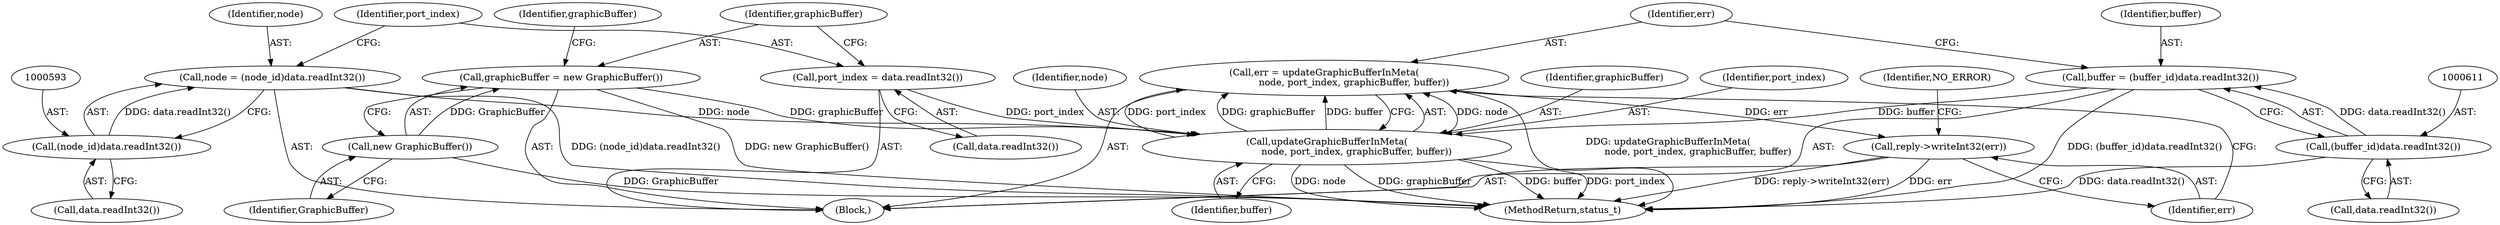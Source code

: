 digraph "0_Android_8d87321b704cb3f88e8cae668937d001fd63d5e3@API" {
"1000614" [label="(Call,err = updateGraphicBufferInMeta(\n                    node, port_index, graphicBuffer, buffer))"];
"1000616" [label="(Call,updateGraphicBufferInMeta(\n                    node, port_index, graphicBuffer, buffer))"];
"1000590" [label="(Call,node = (node_id)data.readInt32())"];
"1000592" [label="(Call,(node_id)data.readInt32())"];
"1000596" [label="(Call,port_index = data.readInt32())"];
"1000600" [label="(Call,graphicBuffer = new GraphicBuffer())"];
"1000602" [label="(Call,new GraphicBuffer())"];
"1000608" [label="(Call,buffer = (buffer_id)data.readInt32())"];
"1000610" [label="(Call,(buffer_id)data.readInt32())"];
"1000621" [label="(Call,reply->writeInt32(err))"];
"1000621" [label="(Call,reply->writeInt32(err))"];
"1000615" [label="(Identifier,err)"];
"1001207" [label="(MethodReturn,status_t)"];
"1000584" [label="(Block,)"];
"1000600" [label="(Call,graphicBuffer = new GraphicBuffer())"];
"1000598" [label="(Call,data.readInt32())"];
"1000602" [label="(Call,new GraphicBuffer())"];
"1000617" [label="(Identifier,node)"];
"1000594" [label="(Call,data.readInt32())"];
"1000591" [label="(Identifier,node)"];
"1000601" [label="(Identifier,graphicBuffer)"];
"1000619" [label="(Identifier,graphicBuffer)"];
"1000597" [label="(Identifier,port_index)"];
"1000612" [label="(Call,data.readInt32())"];
"1000608" [label="(Call,buffer = (buffer_id)data.readInt32())"];
"1000603" [label="(Identifier,GraphicBuffer)"];
"1000622" [label="(Identifier,err)"];
"1000590" [label="(Call,node = (node_id)data.readInt32())"];
"1000606" [label="(Identifier,graphicBuffer)"];
"1000624" [label="(Identifier,NO_ERROR)"];
"1000596" [label="(Call,port_index = data.readInt32())"];
"1000616" [label="(Call,updateGraphicBufferInMeta(\n                    node, port_index, graphicBuffer, buffer))"];
"1000592" [label="(Call,(node_id)data.readInt32())"];
"1000618" [label="(Identifier,port_index)"];
"1000610" [label="(Call,(buffer_id)data.readInt32())"];
"1000609" [label="(Identifier,buffer)"];
"1000614" [label="(Call,err = updateGraphicBufferInMeta(\n                    node, port_index, graphicBuffer, buffer))"];
"1000620" [label="(Identifier,buffer)"];
"1000614" -> "1000584"  [label="AST: "];
"1000614" -> "1000616"  [label="CFG: "];
"1000615" -> "1000614"  [label="AST: "];
"1000616" -> "1000614"  [label="AST: "];
"1000622" -> "1000614"  [label="CFG: "];
"1000614" -> "1001207"  [label="DDG: updateGraphicBufferInMeta(\n                    node, port_index, graphicBuffer, buffer)"];
"1000616" -> "1000614"  [label="DDG: node"];
"1000616" -> "1000614"  [label="DDG: port_index"];
"1000616" -> "1000614"  [label="DDG: graphicBuffer"];
"1000616" -> "1000614"  [label="DDG: buffer"];
"1000614" -> "1000621"  [label="DDG: err"];
"1000616" -> "1000620"  [label="CFG: "];
"1000617" -> "1000616"  [label="AST: "];
"1000618" -> "1000616"  [label="AST: "];
"1000619" -> "1000616"  [label="AST: "];
"1000620" -> "1000616"  [label="AST: "];
"1000616" -> "1001207"  [label="DDG: port_index"];
"1000616" -> "1001207"  [label="DDG: node"];
"1000616" -> "1001207"  [label="DDG: graphicBuffer"];
"1000616" -> "1001207"  [label="DDG: buffer"];
"1000590" -> "1000616"  [label="DDG: node"];
"1000596" -> "1000616"  [label="DDG: port_index"];
"1000600" -> "1000616"  [label="DDG: graphicBuffer"];
"1000608" -> "1000616"  [label="DDG: buffer"];
"1000590" -> "1000584"  [label="AST: "];
"1000590" -> "1000592"  [label="CFG: "];
"1000591" -> "1000590"  [label="AST: "];
"1000592" -> "1000590"  [label="AST: "];
"1000597" -> "1000590"  [label="CFG: "];
"1000590" -> "1001207"  [label="DDG: (node_id)data.readInt32()"];
"1000592" -> "1000590"  [label="DDG: data.readInt32()"];
"1000592" -> "1000594"  [label="CFG: "];
"1000593" -> "1000592"  [label="AST: "];
"1000594" -> "1000592"  [label="AST: "];
"1000596" -> "1000584"  [label="AST: "];
"1000596" -> "1000598"  [label="CFG: "];
"1000597" -> "1000596"  [label="AST: "];
"1000598" -> "1000596"  [label="AST: "];
"1000601" -> "1000596"  [label="CFG: "];
"1000600" -> "1000584"  [label="AST: "];
"1000600" -> "1000602"  [label="CFG: "];
"1000601" -> "1000600"  [label="AST: "];
"1000602" -> "1000600"  [label="AST: "];
"1000606" -> "1000600"  [label="CFG: "];
"1000600" -> "1001207"  [label="DDG: new GraphicBuffer()"];
"1000602" -> "1000600"  [label="DDG: GraphicBuffer"];
"1000602" -> "1000603"  [label="CFG: "];
"1000603" -> "1000602"  [label="AST: "];
"1000602" -> "1001207"  [label="DDG: GraphicBuffer"];
"1000608" -> "1000584"  [label="AST: "];
"1000608" -> "1000610"  [label="CFG: "];
"1000609" -> "1000608"  [label="AST: "];
"1000610" -> "1000608"  [label="AST: "];
"1000615" -> "1000608"  [label="CFG: "];
"1000608" -> "1001207"  [label="DDG: (buffer_id)data.readInt32()"];
"1000610" -> "1000608"  [label="DDG: data.readInt32()"];
"1000610" -> "1000612"  [label="CFG: "];
"1000611" -> "1000610"  [label="AST: "];
"1000612" -> "1000610"  [label="AST: "];
"1000610" -> "1001207"  [label="DDG: data.readInt32()"];
"1000621" -> "1000584"  [label="AST: "];
"1000621" -> "1000622"  [label="CFG: "];
"1000622" -> "1000621"  [label="AST: "];
"1000624" -> "1000621"  [label="CFG: "];
"1000621" -> "1001207"  [label="DDG: err"];
"1000621" -> "1001207"  [label="DDG: reply->writeInt32(err)"];
}
